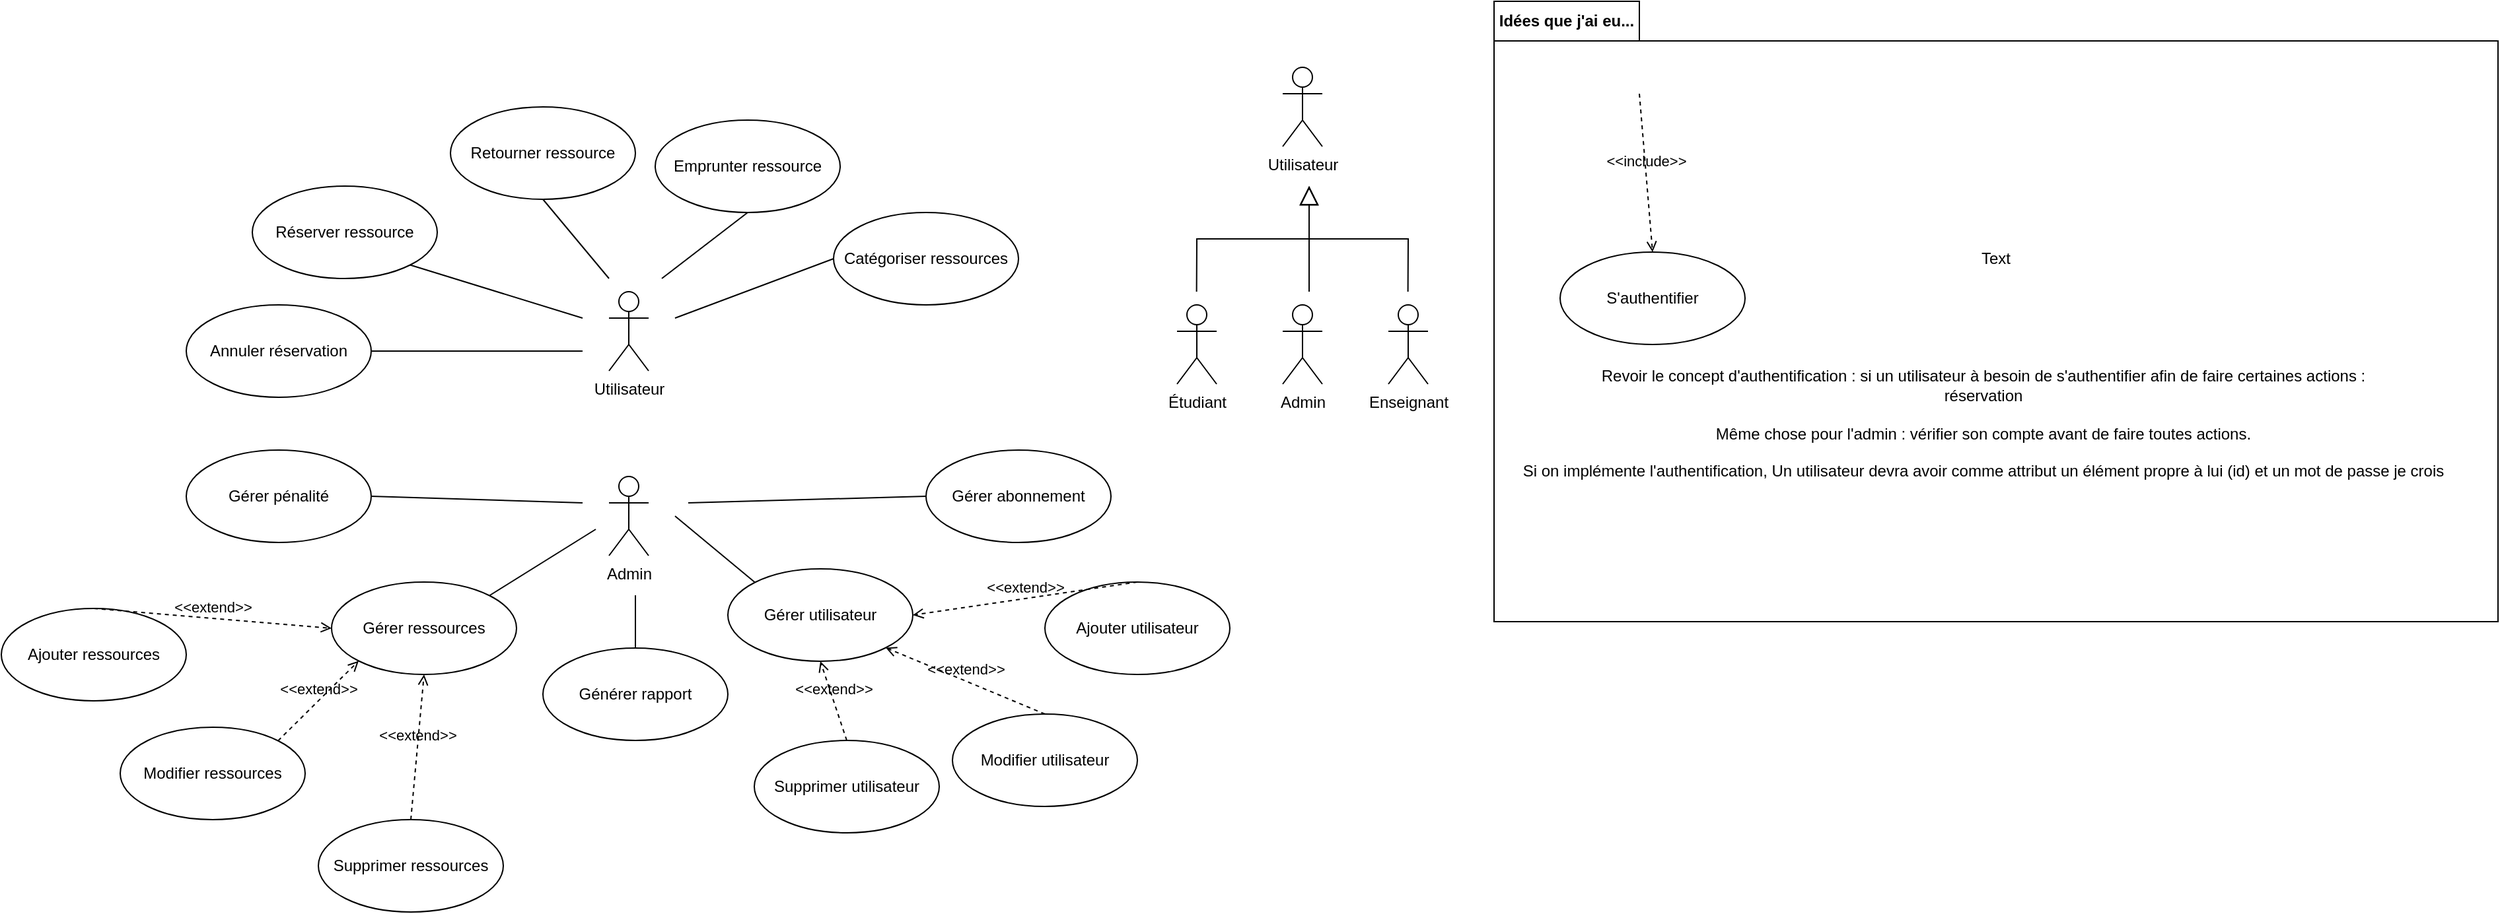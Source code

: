 <mxfile version="26.0.11">
  <diagram name="Page-1" id="WWZUevb_k7ktaamRblIM">
    <mxGraphModel grid="1" page="1" gridSize="10" guides="1" tooltips="1" connect="1" arrows="1" fold="1" pageScale="1" pageWidth="850" pageHeight="1100" math="0" shadow="0">
      <root>
        <mxCell id="0" />
        <mxCell id="1" parent="0" />
        <mxCell id="06RbRfQzwOF5UGDK9pz--3" value="Admin" style="shape=umlActor;verticalLabelPosition=bottom;verticalAlign=top;html=1;outlineConnect=0;" vertex="1" parent="1">
          <mxGeometry x="150" y="400" width="30" height="60" as="geometry" />
        </mxCell>
        <mxCell id="06RbRfQzwOF5UGDK9pz--4" value="Utilisateur" style="shape=umlActor;verticalLabelPosition=bottom;verticalAlign=top;html=1;outlineConnect=0;" vertex="1" parent="1">
          <mxGeometry x="150" y="260" width="30" height="60" as="geometry" />
        </mxCell>
        <mxCell id="06RbRfQzwOF5UGDK9pz--6" value="Gérer utilisateur" style="ellipse;whiteSpace=wrap;html=1;" vertex="1" parent="1">
          <mxGeometry x="240" y="470" width="140" height="70" as="geometry" />
        </mxCell>
        <mxCell id="06RbRfQzwOF5UGDK9pz--8" value="Ajouter utilisateur" style="ellipse;whiteSpace=wrap;html=1;" vertex="1" parent="1">
          <mxGeometry x="480" y="480" width="140" height="70" as="geometry" />
        </mxCell>
        <mxCell id="06RbRfQzwOF5UGDK9pz--9" value="Modifier utilisateur" style="ellipse;whiteSpace=wrap;html=1;" vertex="1" parent="1">
          <mxGeometry x="410" y="580" width="140" height="70" as="geometry" />
        </mxCell>
        <mxCell id="06RbRfQzwOF5UGDK9pz--10" value="Supprimer utilisateur" style="ellipse;whiteSpace=wrap;html=1;" vertex="1" parent="1">
          <mxGeometry x="260" y="600" width="140" height="70" as="geometry" />
        </mxCell>
        <mxCell id="06RbRfQzwOF5UGDK9pz--11" value="Gérer ressources" style="ellipse;whiteSpace=wrap;html=1;" vertex="1" parent="1">
          <mxGeometry x="-60" y="480" width="140" height="70" as="geometry" />
        </mxCell>
        <mxCell id="06RbRfQzwOF5UGDK9pz--12" value="Ajouter ressources" style="ellipse;whiteSpace=wrap;html=1;" vertex="1" parent="1">
          <mxGeometry x="-310" y="500" width="140" height="70" as="geometry" />
        </mxCell>
        <mxCell id="06RbRfQzwOF5UGDK9pz--13" value="Modifier ressources" style="ellipse;whiteSpace=wrap;html=1;" vertex="1" parent="1">
          <mxGeometry x="-220" y="590" width="140" height="70" as="geometry" />
        </mxCell>
        <mxCell id="06RbRfQzwOF5UGDK9pz--14" value="Supprimer ressources" style="ellipse;whiteSpace=wrap;html=1;" vertex="1" parent="1">
          <mxGeometry x="-70" y="660" width="140" height="70" as="geometry" />
        </mxCell>
        <mxCell id="06RbRfQzwOF5UGDK9pz--15" value="Catégoriser ressources" style="ellipse;whiteSpace=wrap;html=1;" vertex="1" parent="1">
          <mxGeometry x="320" y="200" width="140" height="70" as="geometry" />
        </mxCell>
        <mxCell id="06RbRfQzwOF5UGDK9pz--16" value="Emprunter ressource" style="ellipse;whiteSpace=wrap;html=1;" vertex="1" parent="1">
          <mxGeometry x="185" y="130" width="140" height="70" as="geometry" />
        </mxCell>
        <mxCell id="06RbRfQzwOF5UGDK9pz--17" value="Retourner ressource" style="ellipse;whiteSpace=wrap;html=1;" vertex="1" parent="1">
          <mxGeometry x="30" y="120" width="140" height="70" as="geometry" />
        </mxCell>
        <mxCell id="06RbRfQzwOF5UGDK9pz--18" value="Réserver ressource" style="ellipse;whiteSpace=wrap;html=1;" vertex="1" parent="1">
          <mxGeometry x="-120" y="180" width="140" height="70" as="geometry" />
        </mxCell>
        <mxCell id="06RbRfQzwOF5UGDK9pz--19" value="&lt;div&gt;Annuler réservation&lt;/div&gt;" style="ellipse;whiteSpace=wrap;html=1;" vertex="1" parent="1">
          <mxGeometry x="-170" y="270" width="140" height="70" as="geometry" />
        </mxCell>
        <mxCell id="06RbRfQzwOF5UGDK9pz--20" value="Générer rapport" style="ellipse;whiteSpace=wrap;html=1;" vertex="1" parent="1">
          <mxGeometry x="100" y="530" width="140" height="70" as="geometry" />
        </mxCell>
        <mxCell id="06RbRfQzwOF5UGDK9pz--21" value="Gérer abonnement" style="ellipse;whiteSpace=wrap;html=1;" vertex="1" parent="1">
          <mxGeometry x="390" y="380" width="140" height="70" as="geometry" />
        </mxCell>
        <mxCell id="06RbRfQzwOF5UGDK9pz--22" value="Gérer pénalité" style="ellipse;whiteSpace=wrap;html=1;" vertex="1" parent="1">
          <mxGeometry x="-170" y="380" width="140" height="70" as="geometry" />
        </mxCell>
        <mxCell id="06RbRfQzwOF5UGDK9pz--24" value="Étudiant" style="shape=umlActor;verticalLabelPosition=bottom;verticalAlign=top;html=1;outlineConnect=0;" vertex="1" parent="1">
          <mxGeometry x="580" y="270" width="30" height="60" as="geometry" />
        </mxCell>
        <mxCell id="06RbRfQzwOF5UGDK9pz--25" value="Enseignant" style="shape=umlActor;verticalLabelPosition=bottom;verticalAlign=top;html=1;outlineConnect=0;" vertex="1" parent="1">
          <mxGeometry x="740" y="270" width="30" height="60" as="geometry" />
        </mxCell>
        <mxCell id="06RbRfQzwOF5UGDK9pz--26" value="Admin" style="shape=umlActor;verticalLabelPosition=bottom;verticalAlign=top;html=1;outlineConnect=0;" vertex="1" parent="1">
          <mxGeometry x="660" y="270" width="30" height="60" as="geometry" />
        </mxCell>
        <mxCell id="06RbRfQzwOF5UGDK9pz--27" value="Utilisateur" style="shape=umlActor;verticalLabelPosition=bottom;verticalAlign=top;html=1;outlineConnect=0;" vertex="1" parent="1">
          <mxGeometry x="660" y="90" width="30" height="60" as="geometry" />
        </mxCell>
        <mxCell id="06RbRfQzwOF5UGDK9pz--28" value="" style="endArrow=block;endFill=0;endSize=12;html=1;rounded=0;" edge="1" parent="1">
          <mxGeometry width="160" relative="1" as="geometry">
            <mxPoint x="680" y="260" as="sourcePoint" />
            <mxPoint x="680" y="180" as="targetPoint" />
          </mxGeometry>
        </mxCell>
        <mxCell id="06RbRfQzwOF5UGDK9pz--32" value="" style="endArrow=block;endFill=0;endSize=12;html=1;rounded=0;" edge="1" parent="1">
          <mxGeometry width="160" relative="1" as="geometry">
            <mxPoint x="594.81" y="260" as="sourcePoint" />
            <mxPoint x="680" y="180" as="targetPoint" />
            <Array as="points">
              <mxPoint x="595" y="220" />
              <mxPoint x="680" y="220" />
            </Array>
          </mxGeometry>
        </mxCell>
        <mxCell id="06RbRfQzwOF5UGDK9pz--34" value="" style="endArrow=block;endFill=0;endSize=12;html=1;rounded=0;" edge="1" parent="1">
          <mxGeometry width="160" relative="1" as="geometry">
            <mxPoint x="754.81" y="260" as="sourcePoint" />
            <mxPoint x="680" y="180" as="targetPoint" />
            <Array as="points">
              <mxPoint x="755" y="220" />
              <mxPoint x="680" y="220" />
            </Array>
          </mxGeometry>
        </mxCell>
        <mxCell id="kzgkYqtCvS-5h5ZIS20_-3" value="&amp;lt;&amp;lt;extend&amp;gt;&amp;gt;" style="html=1;verticalAlign=bottom;labelBackgroundColor=none;endArrow=open;endFill=0;dashed=1;rounded=0;exitX=0.5;exitY=0;exitDx=0;exitDy=0;entryX=0;entryY=0.5;entryDx=0;entryDy=0;" edge="1" parent="1" source="06RbRfQzwOF5UGDK9pz--12" target="06RbRfQzwOF5UGDK9pz--11">
          <mxGeometry width="160" relative="1" as="geometry">
            <mxPoint x="-420" y="490" as="sourcePoint" />
            <mxPoint x="-260" y="490" as="targetPoint" />
          </mxGeometry>
        </mxCell>
        <mxCell id="kzgkYqtCvS-5h5ZIS20_-4" value="&amp;lt;&amp;lt;extend&amp;gt;&amp;gt;" style="html=1;verticalAlign=bottom;labelBackgroundColor=none;endArrow=open;endFill=0;dashed=1;rounded=0;exitX=1;exitY=0;exitDx=0;exitDy=0;entryX=0;entryY=1;entryDx=0;entryDy=0;" edge="1" parent="1" source="06RbRfQzwOF5UGDK9pz--13" target="06RbRfQzwOF5UGDK9pz--11">
          <mxGeometry width="160" relative="1" as="geometry">
            <mxPoint x="-100" y="550" as="sourcePoint" />
            <mxPoint x="-50" y="525" as="targetPoint" />
          </mxGeometry>
        </mxCell>
        <mxCell id="kzgkYqtCvS-5h5ZIS20_-5" value="&amp;lt;&amp;lt;extend&amp;gt;&amp;gt;" style="html=1;verticalAlign=bottom;labelBackgroundColor=none;endArrow=open;endFill=0;dashed=1;rounded=0;exitX=0.5;exitY=0;exitDx=0;exitDy=0;entryX=0.5;entryY=1;entryDx=0;entryDy=0;" edge="1" parent="1" source="06RbRfQzwOF5UGDK9pz--14" target="06RbRfQzwOF5UGDK9pz--11">
          <mxGeometry width="160" relative="1" as="geometry">
            <mxPoint x="-1" y="630" as="sourcePoint" />
            <mxPoint x="-29" y="550" as="targetPoint" />
          </mxGeometry>
        </mxCell>
        <mxCell id="kzgkYqtCvS-5h5ZIS20_-7" value="&amp;lt;&amp;lt;extend&amp;gt;&amp;gt;" style="html=1;verticalAlign=bottom;labelBackgroundColor=none;endArrow=open;endFill=0;dashed=1;rounded=0;exitX=0.5;exitY=0;exitDx=0;exitDy=0;entryX=0.5;entryY=1;entryDx=0;entryDy=0;" edge="1" parent="1" source="06RbRfQzwOF5UGDK9pz--10" target="06RbRfQzwOF5UGDK9pz--6">
          <mxGeometry width="160" relative="1" as="geometry">
            <mxPoint x="10" y="670" as="sourcePoint" />
            <mxPoint x="20" y="560" as="targetPoint" />
          </mxGeometry>
        </mxCell>
        <mxCell id="kzgkYqtCvS-5h5ZIS20_-8" value="&amp;lt;&amp;lt;extend&amp;gt;&amp;gt;" style="html=1;verticalAlign=bottom;labelBackgroundColor=none;endArrow=open;endFill=0;dashed=1;rounded=0;exitX=0.5;exitY=0;exitDx=0;exitDy=0;entryX=1;entryY=1;entryDx=0;entryDy=0;" edge="1" parent="1" source="06RbRfQzwOF5UGDK9pz--9" target="06RbRfQzwOF5UGDK9pz--6">
          <mxGeometry width="160" relative="1" as="geometry">
            <mxPoint x="210" y="670" as="sourcePoint" />
            <mxPoint x="200" y="590" as="targetPoint" />
          </mxGeometry>
        </mxCell>
        <mxCell id="kzgkYqtCvS-5h5ZIS20_-9" value="&amp;lt;&amp;lt;extend&amp;gt;&amp;gt;" style="html=1;verticalAlign=bottom;labelBackgroundColor=none;endArrow=open;endFill=0;dashed=1;rounded=0;exitX=0.5;exitY=0;exitDx=0;exitDy=0;entryX=1;entryY=0.5;entryDx=0;entryDy=0;" edge="1" parent="1" source="06RbRfQzwOF5UGDK9pz--8" target="06RbRfQzwOF5UGDK9pz--6">
          <mxGeometry width="160" relative="1" as="geometry">
            <mxPoint x="435" y="590" as="sourcePoint" />
            <mxPoint x="369" y="520" as="targetPoint" />
          </mxGeometry>
        </mxCell>
        <mxCell id="kzgkYqtCvS-5h5ZIS20_-10" value="" style="edgeStyle=none;html=1;endArrow=none;verticalAlign=bottom;rounded=0;entryX=1;entryY=0.5;entryDx=0;entryDy=0;" edge="1" parent="1" target="06RbRfQzwOF5UGDK9pz--22">
          <mxGeometry width="160" relative="1" as="geometry">
            <mxPoint x="130" y="420" as="sourcePoint" />
            <mxPoint x="120" y="130" as="targetPoint" />
          </mxGeometry>
        </mxCell>
        <mxCell id="kzgkYqtCvS-5h5ZIS20_-12" value="" style="edgeStyle=none;html=1;endArrow=none;verticalAlign=bottom;rounded=0;entryX=0.5;entryY=0;entryDx=0;entryDy=0;" edge="1" parent="1" target="06RbRfQzwOF5UGDK9pz--20">
          <mxGeometry width="160" relative="1" as="geometry">
            <mxPoint x="170" y="490" as="sourcePoint" />
            <mxPoint x="69" y="500" as="targetPoint" />
          </mxGeometry>
        </mxCell>
        <mxCell id="kzgkYqtCvS-5h5ZIS20_-13" value="" style="edgeStyle=none;html=1;endArrow=none;verticalAlign=bottom;rounded=0;entryX=0;entryY=0;entryDx=0;entryDy=0;" edge="1" parent="1" target="06RbRfQzwOF5UGDK9pz--6">
          <mxGeometry width="160" relative="1" as="geometry">
            <mxPoint x="200" y="430" as="sourcePoint" />
            <mxPoint x="180" y="540" as="targetPoint" />
          </mxGeometry>
        </mxCell>
        <mxCell id="kzgkYqtCvS-5h5ZIS20_-14" value="" style="edgeStyle=none;html=1;endArrow=none;verticalAlign=bottom;rounded=0;entryX=1;entryY=0.5;entryDx=0;entryDy=0;" edge="1" parent="1" target="06RbRfQzwOF5UGDK9pz--19">
          <mxGeometry width="160" relative="1" as="geometry">
            <mxPoint x="130" y="305" as="sourcePoint" />
            <mxPoint x="69" y="570" as="targetPoint" />
          </mxGeometry>
        </mxCell>
        <mxCell id="kzgkYqtCvS-5h5ZIS20_-15" value="" style="edgeStyle=none;html=1;endArrow=none;verticalAlign=bottom;rounded=0;entryX=1;entryY=1;entryDx=0;entryDy=0;" edge="1" parent="1" target="06RbRfQzwOF5UGDK9pz--18">
          <mxGeometry width="160" relative="1" as="geometry">
            <mxPoint x="130" y="280" as="sourcePoint" />
            <mxPoint x="-20" y="315" as="targetPoint" />
          </mxGeometry>
        </mxCell>
        <mxCell id="kzgkYqtCvS-5h5ZIS20_-16" value="" style="edgeStyle=none;html=1;endArrow=none;verticalAlign=bottom;rounded=0;entryX=0.5;entryY=1;entryDx=0;entryDy=0;" edge="1" parent="1" target="06RbRfQzwOF5UGDK9pz--17">
          <mxGeometry width="160" relative="1" as="geometry">
            <mxPoint x="150" y="250" as="sourcePoint" />
            <mxPoint x="9" y="250" as="targetPoint" />
          </mxGeometry>
        </mxCell>
        <mxCell id="kzgkYqtCvS-5h5ZIS20_-17" value="" style="edgeStyle=none;html=1;endArrow=none;verticalAlign=bottom;rounded=0;entryX=0.5;entryY=1;entryDx=0;entryDy=0;" edge="1" parent="1" target="06RbRfQzwOF5UGDK9pz--16">
          <mxGeometry width="160" relative="1" as="geometry">
            <mxPoint x="190" y="250" as="sourcePoint" />
            <mxPoint x="110" y="200" as="targetPoint" />
          </mxGeometry>
        </mxCell>
        <mxCell id="kzgkYqtCvS-5h5ZIS20_-18" value="" style="edgeStyle=none;html=1;endArrow=none;verticalAlign=bottom;rounded=0;entryX=0;entryY=0.5;entryDx=0;entryDy=0;" edge="1" parent="1" target="06RbRfQzwOF5UGDK9pz--15">
          <mxGeometry width="160" relative="1" as="geometry">
            <mxPoint x="200" y="280" as="sourcePoint" />
            <mxPoint x="265" y="210" as="targetPoint" />
          </mxGeometry>
        </mxCell>
        <mxCell id="kzgkYqtCvS-5h5ZIS20_-19" value="" style="edgeStyle=none;html=1;endArrow=none;verticalAlign=bottom;rounded=0;entryX=1;entryY=0;entryDx=0;entryDy=0;" edge="1" parent="1" target="06RbRfQzwOF5UGDK9pz--11">
          <mxGeometry width="160" relative="1" as="geometry">
            <mxPoint x="140" y="440" as="sourcePoint" />
            <mxPoint x="-30" y="445" as="targetPoint" />
          </mxGeometry>
        </mxCell>
        <mxCell id="kzgkYqtCvS-5h5ZIS20_-20" value="" style="edgeStyle=none;html=1;endArrow=none;verticalAlign=bottom;rounded=0;exitX=0;exitY=0.5;exitDx=0;exitDy=0;" edge="1" parent="1" source="06RbRfQzwOF5UGDK9pz--21">
          <mxGeometry width="160" relative="1" as="geometry">
            <mxPoint x="140" y="440" as="sourcePoint" />
            <mxPoint x="210" y="420" as="targetPoint" />
          </mxGeometry>
        </mxCell>
        <mxCell id="JKkiA15mgn7GKUP2mQOc-1" value="S&#39;authentifier" style="ellipse;whiteSpace=wrap;html=1;" vertex="1" parent="1">
          <mxGeometry x="870" y="230" width="140" height="70" as="geometry" />
        </mxCell>
        <mxCell id="JKkiA15mgn7GKUP2mQOc-2" value="&amp;lt;&amp;lt;include&amp;gt;&amp;gt;" style="html=1;verticalAlign=bottom;labelBackgroundColor=none;endArrow=open;endFill=0;dashed=1;rounded=0;entryX=0.5;entryY=0;entryDx=0;entryDy=0;" edge="1" parent="1" target="JKkiA15mgn7GKUP2mQOc-1">
          <mxGeometry width="160" relative="1" as="geometry">
            <mxPoint x="930" y="110" as="sourcePoint" />
            <mxPoint x="690" y="-460" as="targetPoint" />
          </mxGeometry>
        </mxCell>
        <mxCell id="JKkiA15mgn7GKUP2mQOc-4" value="&lt;div&gt;Revoir le concept d&#39;authentification : si un utilisateur à besoin de s&#39;authentifier afin de faire certaines actions : &lt;br&gt;&lt;/div&gt;&lt;div&gt;réservation&lt;/div&gt;&lt;div&gt;&lt;br&gt;&lt;/div&gt;&lt;div&gt;Même chose pour l&#39;admin : vérifier son compte avant de faire toutes actions.&lt;/div&gt;&lt;div&gt;&lt;br&gt;&lt;/div&gt;&lt;div&gt;Si on implémente l&#39;authentification, Un utilisateur devra avoir comme attribut un élément propre à lui (id) et un mot de passe je crois&lt;br&gt;&lt;/div&gt;" style="text;html=1;align=center;verticalAlign=middle;resizable=0;points=[];autosize=1;strokeColor=none;fillColor=none;" vertex="1" parent="1">
          <mxGeometry x="830" y="310" width="720" height="100" as="geometry" />
        </mxCell>
        <mxCell id="JKkiA15mgn7GKUP2mQOc-6" value="Idées que j&#39;ai eu..." style="shape=folder;fontStyle=1;tabWidth=110;tabHeight=30;tabPosition=left;html=1;boundedLbl=1;labelInHeader=1;container=1;collapsible=0;whiteSpace=wrap;fillColor=none;" vertex="1" parent="1">
          <mxGeometry x="820" y="40" width="760" height="470" as="geometry" />
        </mxCell>
        <mxCell id="JKkiA15mgn7GKUP2mQOc-7" value="Text" style="html=1;strokeColor=none;resizeWidth=1;resizeHeight=1;fillColor=none;part=1;connectable=0;allowArrows=0;deletable=0;whiteSpace=wrap;" vertex="1" parent="JKkiA15mgn7GKUP2mQOc-6">
          <mxGeometry width="760" height="329" relative="1" as="geometry">
            <mxPoint y="30" as="offset" />
          </mxGeometry>
        </mxCell>
      </root>
    </mxGraphModel>
  </diagram>
</mxfile>
